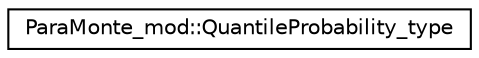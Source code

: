 digraph "Graphical Class Hierarchy"
{
 // LATEX_PDF_SIZE
  edge [fontname="Helvetica",fontsize="10",labelfontname="Helvetica",labelfontsize="10"];
  node [fontname="Helvetica",fontsize="10",shape=record];
  rankdir="LR";
  Node0 [label="ParaMonte_mod::QuantileProbability_type",height=0.2,width=0.4,color="black", fillcolor="white", style="filled",URL="$structParaMonte__mod_1_1QuantileProbability__type.html",tooltip="The Quantile derived type containing the distribution quantiles."];
}

